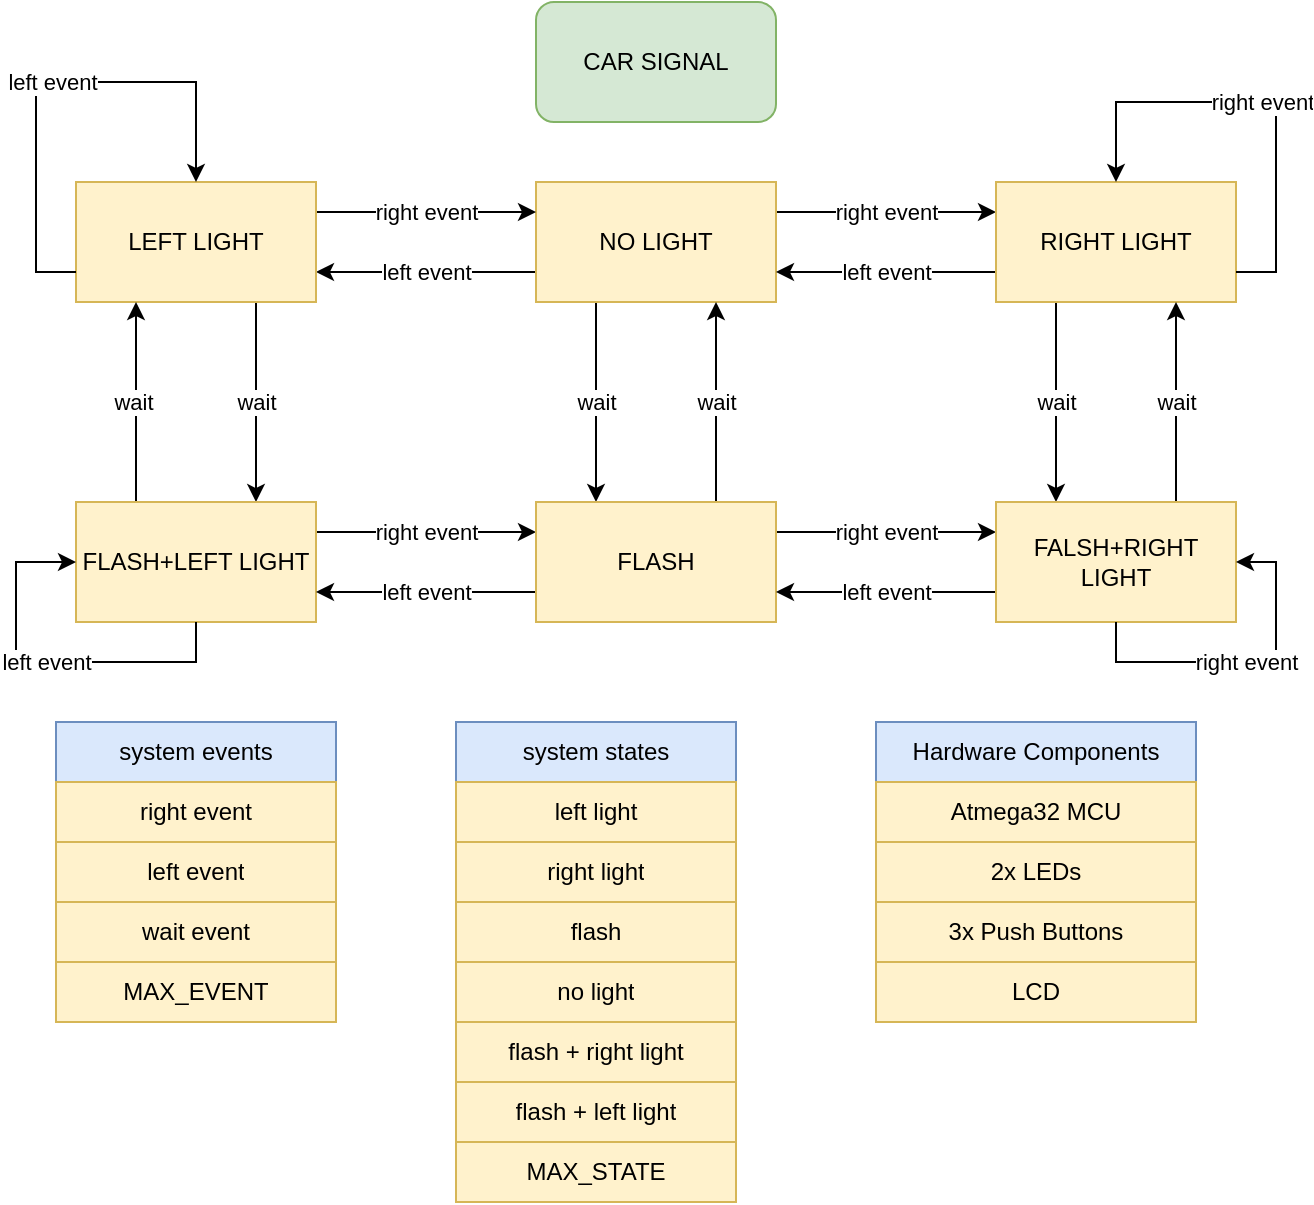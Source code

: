 <mxfile version="21.6.2" type="device">
  <diagram name="Page-1" id="JTAigWo1zR2mtHdfbirj">
    <mxGraphModel dx="1100" dy="565" grid="1" gridSize="10" guides="1" tooltips="1" connect="1" arrows="1" fold="1" page="1" pageScale="1" pageWidth="1169" pageHeight="1654" math="0" shadow="0">
      <root>
        <mxCell id="0" />
        <mxCell id="1" parent="0" />
        <mxCell id="mm00w3MlaHaHKfsJxOdM-8" value="left event" style="edgeStyle=orthogonalEdgeStyle;rounded=0;orthogonalLoop=1;jettySize=auto;html=1;exitX=0;exitY=0.75;exitDx=0;exitDy=0;entryX=1;entryY=0.75;entryDx=0;entryDy=0;" edge="1" parent="1" source="mm00w3MlaHaHKfsJxOdM-1" target="mm00w3MlaHaHKfsJxOdM-3">
          <mxGeometry relative="1" as="geometry" />
        </mxCell>
        <mxCell id="mm00w3MlaHaHKfsJxOdM-9" value="right event" style="edgeStyle=orthogonalEdgeStyle;rounded=0;orthogonalLoop=1;jettySize=auto;html=1;exitX=1;exitY=0.25;exitDx=0;exitDy=0;entryX=0;entryY=0.25;entryDx=0;entryDy=0;" edge="1" parent="1" source="mm00w3MlaHaHKfsJxOdM-1" target="mm00w3MlaHaHKfsJxOdM-2">
          <mxGeometry relative="1" as="geometry" />
        </mxCell>
        <mxCell id="mm00w3MlaHaHKfsJxOdM-21" value="wait" style="edgeStyle=orthogonalEdgeStyle;rounded=0;orthogonalLoop=1;jettySize=auto;html=1;exitX=0.25;exitY=1;exitDx=0;exitDy=0;entryX=0.25;entryY=0;entryDx=0;entryDy=0;" edge="1" parent="1" source="mm00w3MlaHaHKfsJxOdM-1" target="mm00w3MlaHaHKfsJxOdM-5">
          <mxGeometry relative="1" as="geometry" />
        </mxCell>
        <mxCell id="mm00w3MlaHaHKfsJxOdM-1" value="NO LIGHT" style="rounded=0;whiteSpace=wrap;html=1;fillColor=#fff2cc;strokeColor=#d6b656;" vertex="1" parent="1">
          <mxGeometry x="410" y="90" width="120" height="60" as="geometry" />
        </mxCell>
        <mxCell id="mm00w3MlaHaHKfsJxOdM-10" value="left event" style="edgeStyle=orthogonalEdgeStyle;rounded=0;orthogonalLoop=1;jettySize=auto;html=1;exitX=0;exitY=0.75;exitDx=0;exitDy=0;entryX=1;entryY=0.75;entryDx=0;entryDy=0;" edge="1" parent="1" source="mm00w3MlaHaHKfsJxOdM-2" target="mm00w3MlaHaHKfsJxOdM-1">
          <mxGeometry relative="1" as="geometry" />
        </mxCell>
        <mxCell id="mm00w3MlaHaHKfsJxOdM-11" value="wait" style="edgeStyle=orthogonalEdgeStyle;rounded=0;orthogonalLoop=1;jettySize=auto;html=1;exitX=0.25;exitY=1;exitDx=0;exitDy=0;entryX=0.25;entryY=0;entryDx=0;entryDy=0;" edge="1" parent="1" source="mm00w3MlaHaHKfsJxOdM-2" target="mm00w3MlaHaHKfsJxOdM-6">
          <mxGeometry relative="1" as="geometry" />
        </mxCell>
        <mxCell id="mm00w3MlaHaHKfsJxOdM-2" value="RIGHT LIGHT" style="rounded=0;whiteSpace=wrap;html=1;fillColor=#fff2cc;strokeColor=#d6b656;" vertex="1" parent="1">
          <mxGeometry x="640" y="90" width="120" height="60" as="geometry" />
        </mxCell>
        <mxCell id="mm00w3MlaHaHKfsJxOdM-7" value="right event" style="edgeStyle=orthogonalEdgeStyle;rounded=0;orthogonalLoop=1;jettySize=auto;html=1;exitX=1;exitY=0.25;exitDx=0;exitDy=0;entryX=0;entryY=0.25;entryDx=0;entryDy=0;" edge="1" parent="1" source="mm00w3MlaHaHKfsJxOdM-3" target="mm00w3MlaHaHKfsJxOdM-1">
          <mxGeometry relative="1" as="geometry" />
        </mxCell>
        <mxCell id="mm00w3MlaHaHKfsJxOdM-16" value="wait" style="edgeStyle=orthogonalEdgeStyle;rounded=0;orthogonalLoop=1;jettySize=auto;html=1;exitX=0.75;exitY=1;exitDx=0;exitDy=0;entryX=0.75;entryY=0;entryDx=0;entryDy=0;" edge="1" parent="1" source="mm00w3MlaHaHKfsJxOdM-3" target="mm00w3MlaHaHKfsJxOdM-4">
          <mxGeometry relative="1" as="geometry" />
        </mxCell>
        <mxCell id="mm00w3MlaHaHKfsJxOdM-3" value="LEFT LIGHT" style="rounded=0;whiteSpace=wrap;html=1;fillColor=#fff2cc;strokeColor=#d6b656;" vertex="1" parent="1">
          <mxGeometry x="180" y="90" width="120" height="60" as="geometry" />
        </mxCell>
        <mxCell id="mm00w3MlaHaHKfsJxOdM-15" value="wait&amp;nbsp;" style="edgeStyle=orthogonalEdgeStyle;rounded=0;orthogonalLoop=1;jettySize=auto;html=1;exitX=0.25;exitY=0;exitDx=0;exitDy=0;entryX=0.25;entryY=1;entryDx=0;entryDy=0;" edge="1" parent="1" source="mm00w3MlaHaHKfsJxOdM-4" target="mm00w3MlaHaHKfsJxOdM-3">
          <mxGeometry relative="1" as="geometry" />
        </mxCell>
        <mxCell id="mm00w3MlaHaHKfsJxOdM-17" value="right event" style="edgeStyle=orthogonalEdgeStyle;rounded=0;orthogonalLoop=1;jettySize=auto;html=1;exitX=1;exitY=0.25;exitDx=0;exitDy=0;entryX=0;entryY=0.25;entryDx=0;entryDy=0;" edge="1" parent="1" source="mm00w3MlaHaHKfsJxOdM-4" target="mm00w3MlaHaHKfsJxOdM-5">
          <mxGeometry relative="1" as="geometry" />
        </mxCell>
        <mxCell id="mm00w3MlaHaHKfsJxOdM-4" value="FLASH+LEFT LIGHT" style="rounded=0;whiteSpace=wrap;html=1;fillColor=#fff2cc;strokeColor=#d6b656;" vertex="1" parent="1">
          <mxGeometry x="180" y="250" width="120" height="60" as="geometry" />
        </mxCell>
        <mxCell id="mm00w3MlaHaHKfsJxOdM-18" value="left event" style="edgeStyle=orthogonalEdgeStyle;rounded=0;orthogonalLoop=1;jettySize=auto;html=1;exitX=0;exitY=0.75;exitDx=0;exitDy=0;entryX=1;entryY=0.75;entryDx=0;entryDy=0;" edge="1" parent="1" source="mm00w3MlaHaHKfsJxOdM-5" target="mm00w3MlaHaHKfsJxOdM-4">
          <mxGeometry relative="1" as="geometry" />
        </mxCell>
        <mxCell id="mm00w3MlaHaHKfsJxOdM-19" value="right event" style="edgeStyle=orthogonalEdgeStyle;rounded=0;orthogonalLoop=1;jettySize=auto;html=1;exitX=1;exitY=0.25;exitDx=0;exitDy=0;entryX=0;entryY=0.25;entryDx=0;entryDy=0;" edge="1" parent="1" source="mm00w3MlaHaHKfsJxOdM-5" target="mm00w3MlaHaHKfsJxOdM-6">
          <mxGeometry relative="1" as="geometry" />
        </mxCell>
        <mxCell id="mm00w3MlaHaHKfsJxOdM-22" value="wait" style="edgeStyle=orthogonalEdgeStyle;rounded=0;orthogonalLoop=1;jettySize=auto;html=1;exitX=0.75;exitY=0;exitDx=0;exitDy=0;entryX=0.75;entryY=1;entryDx=0;entryDy=0;" edge="1" parent="1" source="mm00w3MlaHaHKfsJxOdM-5" target="mm00w3MlaHaHKfsJxOdM-1">
          <mxGeometry relative="1" as="geometry" />
        </mxCell>
        <mxCell id="mm00w3MlaHaHKfsJxOdM-5" value="FLASH" style="rounded=0;whiteSpace=wrap;html=1;fillColor=#fff2cc;strokeColor=#d6b656;" vertex="1" parent="1">
          <mxGeometry x="410" y="250" width="120" height="60" as="geometry" />
        </mxCell>
        <mxCell id="mm00w3MlaHaHKfsJxOdM-12" value="wait" style="edgeStyle=orthogonalEdgeStyle;rounded=0;orthogonalLoop=1;jettySize=auto;html=1;exitX=0.75;exitY=0;exitDx=0;exitDy=0;entryX=0.75;entryY=1;entryDx=0;entryDy=0;" edge="1" parent="1" source="mm00w3MlaHaHKfsJxOdM-6" target="mm00w3MlaHaHKfsJxOdM-2">
          <mxGeometry relative="1" as="geometry" />
        </mxCell>
        <mxCell id="mm00w3MlaHaHKfsJxOdM-20" value="left event" style="edgeStyle=orthogonalEdgeStyle;rounded=0;orthogonalLoop=1;jettySize=auto;html=1;exitX=0;exitY=0.75;exitDx=0;exitDy=0;entryX=1;entryY=0.75;entryDx=0;entryDy=0;" edge="1" parent="1" source="mm00w3MlaHaHKfsJxOdM-6" target="mm00w3MlaHaHKfsJxOdM-5">
          <mxGeometry relative="1" as="geometry" />
        </mxCell>
        <mxCell id="mm00w3MlaHaHKfsJxOdM-6" value="FALSH+RIGHT LIGHT" style="rounded=0;whiteSpace=wrap;html=1;fillColor=#fff2cc;strokeColor=#d6b656;" vertex="1" parent="1">
          <mxGeometry x="640" y="250" width="120" height="60" as="geometry" />
        </mxCell>
        <mxCell id="mm00w3MlaHaHKfsJxOdM-13" value="right event" style="edgeStyle=orthogonalEdgeStyle;rounded=0;orthogonalLoop=1;jettySize=auto;html=1;exitX=1;exitY=0.75;exitDx=0;exitDy=0;entryX=0.5;entryY=0;entryDx=0;entryDy=0;" edge="1" parent="1" source="mm00w3MlaHaHKfsJxOdM-2" target="mm00w3MlaHaHKfsJxOdM-2">
          <mxGeometry relative="1" as="geometry">
            <Array as="points">
              <mxPoint x="780" y="135" />
              <mxPoint x="780" y="50" />
              <mxPoint x="700" y="50" />
            </Array>
          </mxGeometry>
        </mxCell>
        <mxCell id="mm00w3MlaHaHKfsJxOdM-14" value="left event" style="edgeStyle=orthogonalEdgeStyle;rounded=0;orthogonalLoop=1;jettySize=auto;html=1;exitX=0;exitY=0.75;exitDx=0;exitDy=0;entryX=0.5;entryY=0;entryDx=0;entryDy=0;" edge="1" parent="1" source="mm00w3MlaHaHKfsJxOdM-3" target="mm00w3MlaHaHKfsJxOdM-3">
          <mxGeometry relative="1" as="geometry">
            <Array as="points">
              <mxPoint x="160" y="135" />
              <mxPoint x="160" y="40" />
              <mxPoint x="240" y="40" />
            </Array>
          </mxGeometry>
        </mxCell>
        <mxCell id="mm00w3MlaHaHKfsJxOdM-25" style="edgeStyle=orthogonalEdgeStyle;rounded=0;orthogonalLoop=1;jettySize=auto;html=1;exitX=0.5;exitY=1;exitDx=0;exitDy=0;" edge="1" parent="1">
          <mxGeometry relative="1" as="geometry">
            <mxPoint x="240" y="370" as="sourcePoint" />
            <mxPoint x="240" y="370" as="targetPoint" />
          </mxGeometry>
        </mxCell>
        <mxCell id="mm00w3MlaHaHKfsJxOdM-26" value="system events" style="swimlane;fontStyle=0;childLayout=stackLayout;horizontal=1;startSize=30;horizontalStack=0;resizeParent=1;resizeParentMax=0;resizeLast=0;collapsible=1;marginBottom=0;whiteSpace=wrap;html=1;fillColor=#dae8fc;strokeColor=#6c8ebf;" vertex="1" parent="1">
          <mxGeometry x="170" y="360" width="140" height="150" as="geometry" />
        </mxCell>
        <mxCell id="mm00w3MlaHaHKfsJxOdM-27" value="right event" style="text;strokeColor=#d6b656;fillColor=#fff2cc;align=center;verticalAlign=middle;spacingLeft=4;spacingRight=4;overflow=hidden;points=[[0,0.5],[1,0.5]];portConstraint=eastwest;rotatable=0;whiteSpace=wrap;html=1;" vertex="1" parent="mm00w3MlaHaHKfsJxOdM-26">
          <mxGeometry y="30" width="140" height="30" as="geometry" />
        </mxCell>
        <mxCell id="mm00w3MlaHaHKfsJxOdM-28" value="left event" style="text;strokeColor=#d6b656;fillColor=#fff2cc;align=center;verticalAlign=middle;spacingLeft=4;spacingRight=4;overflow=hidden;points=[[0,0.5],[1,0.5]];portConstraint=eastwest;rotatable=0;whiteSpace=wrap;html=1;" vertex="1" parent="mm00w3MlaHaHKfsJxOdM-26">
          <mxGeometry y="60" width="140" height="30" as="geometry" />
        </mxCell>
        <mxCell id="mm00w3MlaHaHKfsJxOdM-29" value="wait event" style="text;strokeColor=#d6b656;fillColor=#fff2cc;align=center;verticalAlign=middle;spacingLeft=4;spacingRight=4;overflow=hidden;points=[[0,0.5],[1,0.5]];portConstraint=eastwest;rotatable=0;whiteSpace=wrap;html=1;" vertex="1" parent="mm00w3MlaHaHKfsJxOdM-26">
          <mxGeometry y="90" width="140" height="30" as="geometry" />
        </mxCell>
        <mxCell id="mm00w3MlaHaHKfsJxOdM-31" value="MAX_EVENT" style="text;strokeColor=#d6b656;fillColor=#fff2cc;align=center;verticalAlign=middle;spacingLeft=4;spacingRight=4;overflow=hidden;points=[[0,0.5],[1,0.5]];portConstraint=eastwest;rotatable=0;whiteSpace=wrap;html=1;" vertex="1" parent="mm00w3MlaHaHKfsJxOdM-26">
          <mxGeometry y="120" width="140" height="30" as="geometry" />
        </mxCell>
        <mxCell id="mm00w3MlaHaHKfsJxOdM-33" value="system states" style="swimlane;fontStyle=0;childLayout=stackLayout;horizontal=1;startSize=30;horizontalStack=0;resizeParent=1;resizeParentMax=0;resizeLast=0;collapsible=1;marginBottom=0;whiteSpace=wrap;html=1;fillColor=#dae8fc;strokeColor=#6c8ebf;" vertex="1" parent="1">
          <mxGeometry x="370" y="360" width="140" height="240" as="geometry">
            <mxRectangle x="390" y="360" width="110" height="30" as="alternateBounds" />
          </mxGeometry>
        </mxCell>
        <mxCell id="mm00w3MlaHaHKfsJxOdM-34" value="left light" style="text;strokeColor=#d6b656;fillColor=#fff2cc;align=center;verticalAlign=middle;spacingLeft=4;spacingRight=4;overflow=hidden;points=[[0,0.5],[1,0.5]];portConstraint=eastwest;rotatable=0;whiteSpace=wrap;html=1;" vertex="1" parent="mm00w3MlaHaHKfsJxOdM-33">
          <mxGeometry y="30" width="140" height="30" as="geometry" />
        </mxCell>
        <mxCell id="mm00w3MlaHaHKfsJxOdM-35" value="right light" style="text;strokeColor=#d6b656;fillColor=#fff2cc;align=center;verticalAlign=middle;spacingLeft=4;spacingRight=4;overflow=hidden;points=[[0,0.5],[1,0.5]];portConstraint=eastwest;rotatable=0;whiteSpace=wrap;html=1;" vertex="1" parent="mm00w3MlaHaHKfsJxOdM-33">
          <mxGeometry y="60" width="140" height="30" as="geometry" />
        </mxCell>
        <mxCell id="mm00w3MlaHaHKfsJxOdM-36" value="flash" style="text;strokeColor=#d6b656;fillColor=#fff2cc;align=center;verticalAlign=middle;spacingLeft=4;spacingRight=4;overflow=hidden;points=[[0,0.5],[1,0.5]];portConstraint=eastwest;rotatable=0;whiteSpace=wrap;html=1;" vertex="1" parent="mm00w3MlaHaHKfsJxOdM-33">
          <mxGeometry y="90" width="140" height="30" as="geometry" />
        </mxCell>
        <mxCell id="mm00w3MlaHaHKfsJxOdM-37" value="no light" style="text;strokeColor=#d6b656;fillColor=#fff2cc;align=center;verticalAlign=middle;spacingLeft=4;spacingRight=4;overflow=hidden;points=[[0,0.5],[1,0.5]];portConstraint=eastwest;rotatable=0;whiteSpace=wrap;html=1;" vertex="1" parent="mm00w3MlaHaHKfsJxOdM-33">
          <mxGeometry y="120" width="140" height="30" as="geometry" />
        </mxCell>
        <mxCell id="mm00w3MlaHaHKfsJxOdM-38" value="flash + right light" style="text;strokeColor=#d6b656;fillColor=#fff2cc;align=center;verticalAlign=middle;spacingLeft=4;spacingRight=4;overflow=hidden;points=[[0,0.5],[1,0.5]];portConstraint=eastwest;rotatable=0;whiteSpace=wrap;html=1;" vertex="1" parent="mm00w3MlaHaHKfsJxOdM-33">
          <mxGeometry y="150" width="140" height="30" as="geometry" />
        </mxCell>
        <mxCell id="mm00w3MlaHaHKfsJxOdM-39" value="flash + left light" style="text;strokeColor=#d6b656;fillColor=#fff2cc;align=center;verticalAlign=middle;spacingLeft=4;spacingRight=4;overflow=hidden;points=[[0,0.5],[1,0.5]];portConstraint=eastwest;rotatable=0;whiteSpace=wrap;html=1;" vertex="1" parent="mm00w3MlaHaHKfsJxOdM-33">
          <mxGeometry y="180" width="140" height="30" as="geometry" />
        </mxCell>
        <mxCell id="mm00w3MlaHaHKfsJxOdM-40" value="MAX_STATE" style="text;strokeColor=#d6b656;fillColor=#fff2cc;align=center;verticalAlign=middle;spacingLeft=4;spacingRight=4;overflow=hidden;points=[[0,0.5],[1,0.5]];portConstraint=eastwest;rotatable=0;whiteSpace=wrap;html=1;" vertex="1" parent="mm00w3MlaHaHKfsJxOdM-33">
          <mxGeometry y="210" width="140" height="30" as="geometry" />
        </mxCell>
        <mxCell id="mm00w3MlaHaHKfsJxOdM-41" value="&lt;div style=&quot;direction: rtl;&quot;&gt;&lt;span style=&quot;background-color: initial;&quot;&gt;CAR SIGNAL&lt;/span&gt;&lt;/div&gt;" style="rounded=1;whiteSpace=wrap;html=1;fillColor=#d5e8d4;strokeColor=#82b366;" vertex="1" parent="1">
          <mxGeometry x="410" width="120" height="60" as="geometry" />
        </mxCell>
        <mxCell id="mm00w3MlaHaHKfsJxOdM-43" value="Hardware Components" style="swimlane;fontStyle=0;childLayout=stackLayout;horizontal=1;startSize=30;horizontalStack=0;resizeParent=1;resizeParentMax=0;resizeLast=0;collapsible=1;marginBottom=0;whiteSpace=wrap;html=1;fillColor=#dae8fc;strokeColor=#6c8ebf;" vertex="1" parent="1">
          <mxGeometry x="580" y="360" width="160" height="150" as="geometry" />
        </mxCell>
        <mxCell id="mm00w3MlaHaHKfsJxOdM-44" value="Atmega32 MCU" style="text;strokeColor=#d6b656;fillColor=#fff2cc;align=center;verticalAlign=middle;spacingLeft=4;spacingRight=4;overflow=hidden;points=[[0,0.5],[1,0.5]];portConstraint=eastwest;rotatable=0;whiteSpace=wrap;html=1;" vertex="1" parent="mm00w3MlaHaHKfsJxOdM-43">
          <mxGeometry y="30" width="160" height="30" as="geometry" />
        </mxCell>
        <mxCell id="mm00w3MlaHaHKfsJxOdM-45" value="2x LEDs" style="text;strokeColor=#d6b656;fillColor=#fff2cc;align=center;verticalAlign=middle;spacingLeft=4;spacingRight=4;overflow=hidden;points=[[0,0.5],[1,0.5]];portConstraint=eastwest;rotatable=0;whiteSpace=wrap;html=1;" vertex="1" parent="mm00w3MlaHaHKfsJxOdM-43">
          <mxGeometry y="60" width="160" height="30" as="geometry" />
        </mxCell>
        <mxCell id="mm00w3MlaHaHKfsJxOdM-46" value="3x Push Buttons" style="text;strokeColor=#d6b656;fillColor=#fff2cc;align=center;verticalAlign=middle;spacingLeft=4;spacingRight=4;overflow=hidden;points=[[0,0.5],[1,0.5]];portConstraint=eastwest;rotatable=0;whiteSpace=wrap;html=1;" vertex="1" parent="mm00w3MlaHaHKfsJxOdM-43">
          <mxGeometry y="90" width="160" height="30" as="geometry" />
        </mxCell>
        <mxCell id="mm00w3MlaHaHKfsJxOdM-47" value="LCD" style="text;strokeColor=#d6b656;fillColor=#fff2cc;align=center;verticalAlign=middle;spacingLeft=4;spacingRight=4;overflow=hidden;points=[[0,0.5],[1,0.5]];portConstraint=eastwest;rotatable=0;whiteSpace=wrap;html=1;" vertex="1" parent="mm00w3MlaHaHKfsJxOdM-43">
          <mxGeometry y="120" width="160" height="30" as="geometry" />
        </mxCell>
        <mxCell id="mm00w3MlaHaHKfsJxOdM-48" value="right event" style="edgeStyle=orthogonalEdgeStyle;rounded=0;orthogonalLoop=1;jettySize=auto;html=1;exitX=0.5;exitY=1;exitDx=0;exitDy=0;entryX=1;entryY=0.5;entryDx=0;entryDy=0;" edge="1" parent="1" source="mm00w3MlaHaHKfsJxOdM-6" target="mm00w3MlaHaHKfsJxOdM-6">
          <mxGeometry relative="1" as="geometry" />
        </mxCell>
        <mxCell id="mm00w3MlaHaHKfsJxOdM-49" value="left event" style="edgeStyle=orthogonalEdgeStyle;rounded=0;orthogonalLoop=1;jettySize=auto;html=1;exitX=0.5;exitY=1;exitDx=0;exitDy=0;entryX=0;entryY=0.5;entryDx=0;entryDy=0;" edge="1" parent="1" source="mm00w3MlaHaHKfsJxOdM-4" target="mm00w3MlaHaHKfsJxOdM-4">
          <mxGeometry relative="1" as="geometry">
            <Array as="points">
              <mxPoint x="240" y="330" />
              <mxPoint x="150" y="330" />
              <mxPoint x="150" y="280" />
            </Array>
          </mxGeometry>
        </mxCell>
      </root>
    </mxGraphModel>
  </diagram>
</mxfile>
